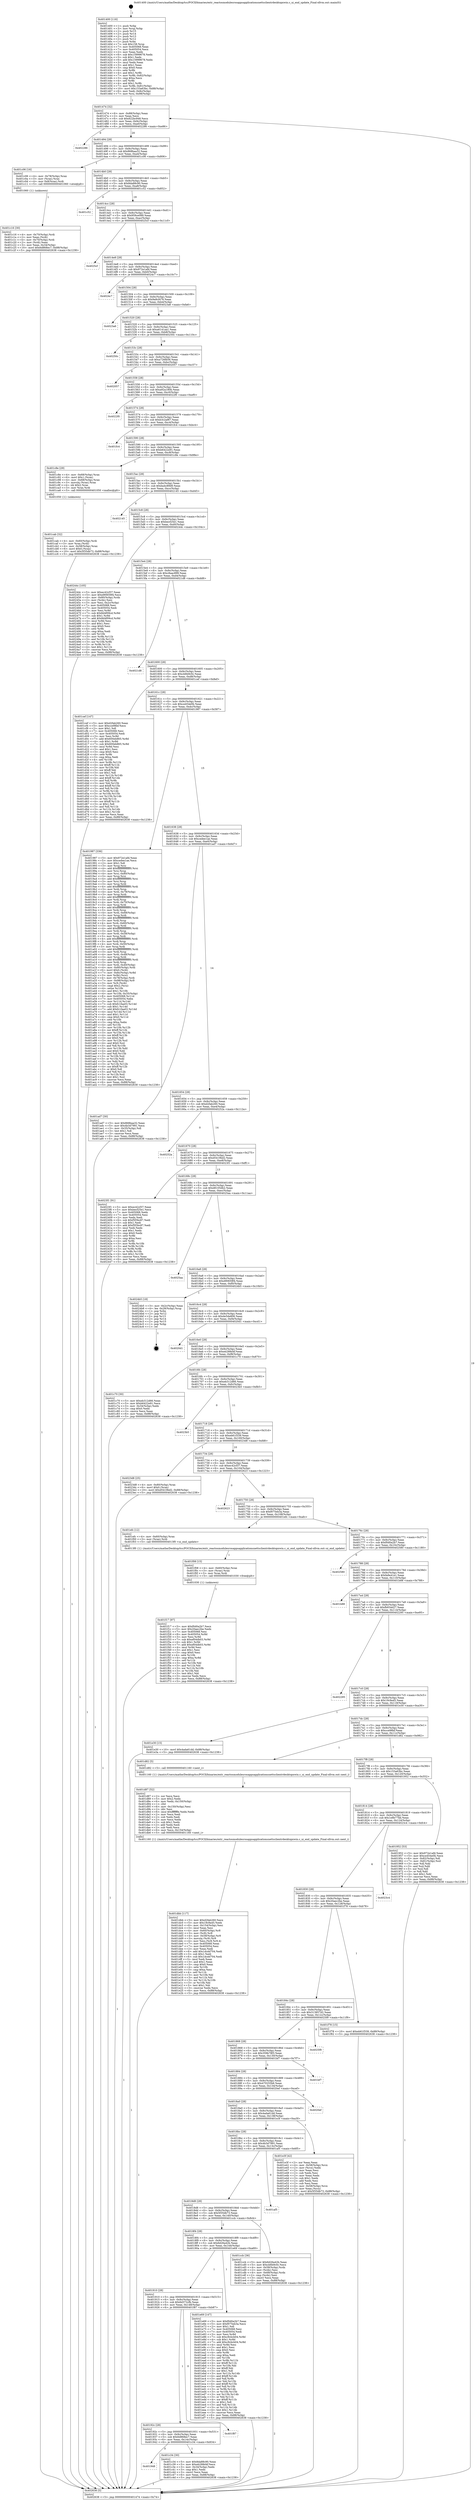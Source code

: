 digraph "0x401400" {
  label = "0x401400 (/mnt/c/Users/mathe/Desktop/tcc/POCII/binaries/extr_reactosmodulesrosappsapplicationsnettsclientrdesktopxwin.c_ui_end_update_Final-ollvm.out::main(0))"
  labelloc = "t"
  node[shape=record]

  Entry [label="",width=0.3,height=0.3,shape=circle,fillcolor=black,style=filled]
  "0x401474" [label="{
     0x401474 [32]\l
     | [instrs]\l
     &nbsp;&nbsp;0x401474 \<+6\>: mov -0x88(%rbp),%eax\l
     &nbsp;&nbsp;0x40147a \<+2\>: mov %eax,%ecx\l
     &nbsp;&nbsp;0x40147c \<+6\>: sub $0x822bc948,%ecx\l
     &nbsp;&nbsp;0x401482 \<+6\>: mov %eax,-0x9c(%rbp)\l
     &nbsp;&nbsp;0x401488 \<+6\>: mov %ecx,-0xa0(%rbp)\l
     &nbsp;&nbsp;0x40148e \<+6\>: je 0000000000402286 \<main+0xe86\>\l
  }"]
  "0x402286" [label="{
     0x402286\l
  }", style=dashed]
  "0x401494" [label="{
     0x401494 [28]\l
     | [instrs]\l
     &nbsp;&nbsp;0x401494 \<+5\>: jmp 0000000000401499 \<main+0x99\>\l
     &nbsp;&nbsp;0x401499 \<+6\>: mov -0x9c(%rbp),%eax\l
     &nbsp;&nbsp;0x40149f \<+5\>: sub $0x868baa32,%eax\l
     &nbsp;&nbsp;0x4014a4 \<+6\>: mov %eax,-0xa4(%rbp)\l
     &nbsp;&nbsp;0x4014aa \<+6\>: je 0000000000401c06 \<main+0x806\>\l
  }"]
  Exit [label="",width=0.3,height=0.3,shape=circle,fillcolor=black,style=filled,peripheries=2]
  "0x401c06" [label="{
     0x401c06 [16]\l
     | [instrs]\l
     &nbsp;&nbsp;0x401c06 \<+4\>: mov -0x78(%rbp),%rax\l
     &nbsp;&nbsp;0x401c0a \<+3\>: mov (%rax),%rax\l
     &nbsp;&nbsp;0x401c0d \<+4\>: mov 0x8(%rax),%rdi\l
     &nbsp;&nbsp;0x401c11 \<+5\>: call 0000000000401060 \<atoi@plt\>\l
     | [calls]\l
     &nbsp;&nbsp;0x401060 \{1\} (unknown)\l
  }"]
  "0x4014b0" [label="{
     0x4014b0 [28]\l
     | [instrs]\l
     &nbsp;&nbsp;0x4014b0 \<+5\>: jmp 00000000004014b5 \<main+0xb5\>\l
     &nbsp;&nbsp;0x4014b5 \<+6\>: mov -0x9c(%rbp),%eax\l
     &nbsp;&nbsp;0x4014bb \<+5\>: sub $0x8da88c90,%eax\l
     &nbsp;&nbsp;0x4014c0 \<+6\>: mov %eax,-0xa8(%rbp)\l
     &nbsp;&nbsp;0x4014c6 \<+6\>: je 0000000000401c52 \<main+0x852\>\l
  }"]
  "0x401f17" [label="{
     0x401f17 [97]\l
     | [instrs]\l
     &nbsp;&nbsp;0x401f17 \<+5\>: mov $0xf0d0a2b7,%ecx\l
     &nbsp;&nbsp;0x401f1c \<+5\>: mov $0x20aec2be,%edx\l
     &nbsp;&nbsp;0x401f21 \<+7\>: mov 0x405068,%esi\l
     &nbsp;&nbsp;0x401f28 \<+8\>: mov 0x405054,%r8d\l
     &nbsp;&nbsp;0x401f30 \<+3\>: mov %esi,%r9d\l
     &nbsp;&nbsp;0x401f33 \<+7\>: sub $0xef04db03,%r9d\l
     &nbsp;&nbsp;0x401f3a \<+4\>: sub $0x1,%r9d\l
     &nbsp;&nbsp;0x401f3e \<+7\>: add $0xef04db03,%r9d\l
     &nbsp;&nbsp;0x401f45 \<+4\>: imul %r9d,%esi\l
     &nbsp;&nbsp;0x401f49 \<+3\>: and $0x1,%esi\l
     &nbsp;&nbsp;0x401f4c \<+3\>: cmp $0x0,%esi\l
     &nbsp;&nbsp;0x401f4f \<+4\>: sete %r10b\l
     &nbsp;&nbsp;0x401f53 \<+4\>: cmp $0xa,%r8d\l
     &nbsp;&nbsp;0x401f57 \<+4\>: setl %r11b\l
     &nbsp;&nbsp;0x401f5b \<+3\>: mov %r10b,%bl\l
     &nbsp;&nbsp;0x401f5e \<+3\>: and %r11b,%bl\l
     &nbsp;&nbsp;0x401f61 \<+3\>: xor %r11b,%r10b\l
     &nbsp;&nbsp;0x401f64 \<+3\>: or %r10b,%bl\l
     &nbsp;&nbsp;0x401f67 \<+3\>: test $0x1,%bl\l
     &nbsp;&nbsp;0x401f6a \<+3\>: cmovne %edx,%ecx\l
     &nbsp;&nbsp;0x401f6d \<+6\>: mov %ecx,-0x88(%rbp)\l
     &nbsp;&nbsp;0x401f73 \<+5\>: jmp 0000000000402638 \<main+0x1238\>\l
  }"]
  "0x401c52" [label="{
     0x401c52\l
  }", style=dashed]
  "0x4014cc" [label="{
     0x4014cc [28]\l
     | [instrs]\l
     &nbsp;&nbsp;0x4014cc \<+5\>: jmp 00000000004014d1 \<main+0xd1\>\l
     &nbsp;&nbsp;0x4014d1 \<+6\>: mov -0x9c(%rbp),%eax\l
     &nbsp;&nbsp;0x4014d7 \<+5\>: sub $0x959ce089,%eax\l
     &nbsp;&nbsp;0x4014dc \<+6\>: mov %eax,-0xac(%rbp)\l
     &nbsp;&nbsp;0x4014e2 \<+6\>: je 00000000004025cf \<main+0x11cf\>\l
  }"]
  "0x401f08" [label="{
     0x401f08 [15]\l
     | [instrs]\l
     &nbsp;&nbsp;0x401f08 \<+4\>: mov -0x60(%rbp),%rax\l
     &nbsp;&nbsp;0x401f0c \<+3\>: mov (%rax),%rax\l
     &nbsp;&nbsp;0x401f0f \<+3\>: mov %rax,%rdi\l
     &nbsp;&nbsp;0x401f12 \<+5\>: call 0000000000401030 \<free@plt\>\l
     | [calls]\l
     &nbsp;&nbsp;0x401030 \{1\} (unknown)\l
  }"]
  "0x4025cf" [label="{
     0x4025cf\l
  }", style=dashed]
  "0x4014e8" [label="{
     0x4014e8 [28]\l
     | [instrs]\l
     &nbsp;&nbsp;0x4014e8 \<+5\>: jmp 00000000004014ed \<main+0xed\>\l
     &nbsp;&nbsp;0x4014ed \<+6\>: mov -0x9c(%rbp),%eax\l
     &nbsp;&nbsp;0x4014f3 \<+5\>: sub $0x972e1afd,%eax\l
     &nbsp;&nbsp;0x4014f8 \<+6\>: mov %eax,-0xb0(%rbp)\l
     &nbsp;&nbsp;0x4014fe \<+6\>: je 00000000004024c7 \<main+0x10c7\>\l
  }"]
  "0x401dbb" [label="{
     0x401dbb [117]\l
     | [instrs]\l
     &nbsp;&nbsp;0x401dbb \<+5\>: mov $0xd2fab260,%ecx\l
     &nbsp;&nbsp;0x401dc0 \<+5\>: mov $0x19c9a45,%edx\l
     &nbsp;&nbsp;0x401dc5 \<+6\>: mov -0x154(%rbp),%esi\l
     &nbsp;&nbsp;0x401dcb \<+3\>: imul %eax,%esi\l
     &nbsp;&nbsp;0x401dce \<+4\>: mov -0x60(%rbp),%r8\l
     &nbsp;&nbsp;0x401dd2 \<+3\>: mov (%r8),%r8\l
     &nbsp;&nbsp;0x401dd5 \<+4\>: mov -0x58(%rbp),%r9\l
     &nbsp;&nbsp;0x401dd9 \<+3\>: movslq (%r9),%r9\l
     &nbsp;&nbsp;0x401ddc \<+4\>: mov %esi,(%r8,%r9,4)\l
     &nbsp;&nbsp;0x401de0 \<+7\>: mov 0x405068,%eax\l
     &nbsp;&nbsp;0x401de7 \<+7\>: mov 0x405054,%esi\l
     &nbsp;&nbsp;0x401dee \<+2\>: mov %eax,%edi\l
     &nbsp;&nbsp;0x401df0 \<+6\>: add $0x1dcdd704,%edi\l
     &nbsp;&nbsp;0x401df6 \<+3\>: sub $0x1,%edi\l
     &nbsp;&nbsp;0x401df9 \<+6\>: sub $0x1dcdd704,%edi\l
     &nbsp;&nbsp;0x401dff \<+3\>: imul %edi,%eax\l
     &nbsp;&nbsp;0x401e02 \<+3\>: and $0x1,%eax\l
     &nbsp;&nbsp;0x401e05 \<+3\>: cmp $0x0,%eax\l
     &nbsp;&nbsp;0x401e08 \<+4\>: sete %r10b\l
     &nbsp;&nbsp;0x401e0c \<+3\>: cmp $0xa,%esi\l
     &nbsp;&nbsp;0x401e0f \<+4\>: setl %r11b\l
     &nbsp;&nbsp;0x401e13 \<+3\>: mov %r10b,%bl\l
     &nbsp;&nbsp;0x401e16 \<+3\>: and %r11b,%bl\l
     &nbsp;&nbsp;0x401e19 \<+3\>: xor %r11b,%r10b\l
     &nbsp;&nbsp;0x401e1c \<+3\>: or %r10b,%bl\l
     &nbsp;&nbsp;0x401e1f \<+3\>: test $0x1,%bl\l
     &nbsp;&nbsp;0x401e22 \<+3\>: cmovne %edx,%ecx\l
     &nbsp;&nbsp;0x401e25 \<+6\>: mov %ecx,-0x88(%rbp)\l
     &nbsp;&nbsp;0x401e2b \<+5\>: jmp 0000000000402638 \<main+0x1238\>\l
  }"]
  "0x4024c7" [label="{
     0x4024c7\l
  }", style=dashed]
  "0x401504" [label="{
     0x401504 [28]\l
     | [instrs]\l
     &nbsp;&nbsp;0x401504 \<+5\>: jmp 0000000000401509 \<main+0x109\>\l
     &nbsp;&nbsp;0x401509 \<+6\>: mov -0x9c(%rbp),%eax\l
     &nbsp;&nbsp;0x40150f \<+5\>: sub $0x9a9cf476,%eax\l
     &nbsp;&nbsp;0x401514 \<+6\>: mov %eax,-0xb4(%rbp)\l
     &nbsp;&nbsp;0x40151a \<+6\>: je 00000000004023a6 \<main+0xfa6\>\l
  }"]
  "0x401d87" [label="{
     0x401d87 [52]\l
     | [instrs]\l
     &nbsp;&nbsp;0x401d87 \<+2\>: xor %ecx,%ecx\l
     &nbsp;&nbsp;0x401d89 \<+5\>: mov $0x2,%edx\l
     &nbsp;&nbsp;0x401d8e \<+6\>: mov %edx,-0x150(%rbp)\l
     &nbsp;&nbsp;0x401d94 \<+1\>: cltd\l
     &nbsp;&nbsp;0x401d95 \<+6\>: mov -0x150(%rbp),%esi\l
     &nbsp;&nbsp;0x401d9b \<+2\>: idiv %esi\l
     &nbsp;&nbsp;0x401d9d \<+6\>: imul $0xfffffffe,%edx,%edx\l
     &nbsp;&nbsp;0x401da3 \<+2\>: mov %ecx,%edi\l
     &nbsp;&nbsp;0x401da5 \<+2\>: sub %edx,%edi\l
     &nbsp;&nbsp;0x401da7 \<+2\>: mov %ecx,%edx\l
     &nbsp;&nbsp;0x401da9 \<+3\>: sub $0x1,%edx\l
     &nbsp;&nbsp;0x401dac \<+2\>: add %edx,%edi\l
     &nbsp;&nbsp;0x401dae \<+2\>: sub %edi,%ecx\l
     &nbsp;&nbsp;0x401db0 \<+6\>: mov %ecx,-0x154(%rbp)\l
     &nbsp;&nbsp;0x401db6 \<+5\>: call 0000000000401160 \<next_i\>\l
     | [calls]\l
     &nbsp;&nbsp;0x401160 \{1\} (/mnt/c/Users/mathe/Desktop/tcc/POCII/binaries/extr_reactosmodulesrosappsapplicationsnettsclientrdesktopxwin.c_ui_end_update_Final-ollvm.out::next_i)\l
  }"]
  "0x4023a6" [label="{
     0x4023a6\l
  }", style=dashed]
  "0x401520" [label="{
     0x401520 [28]\l
     | [instrs]\l
     &nbsp;&nbsp;0x401520 \<+5\>: jmp 0000000000401525 \<main+0x125\>\l
     &nbsp;&nbsp;0x401525 \<+6\>: mov -0x9c(%rbp),%eax\l
     &nbsp;&nbsp;0x40152b \<+5\>: sub $0xa6141aa1,%eax\l
     &nbsp;&nbsp;0x401530 \<+6\>: mov %eax,-0xb8(%rbp)\l
     &nbsp;&nbsp;0x401536 \<+6\>: je 000000000040250c \<main+0x110c\>\l
  }"]
  "0x401cab" [label="{
     0x401cab [32]\l
     | [instrs]\l
     &nbsp;&nbsp;0x401cab \<+4\>: mov -0x60(%rbp),%rdi\l
     &nbsp;&nbsp;0x401caf \<+3\>: mov %rax,(%rdi)\l
     &nbsp;&nbsp;0x401cb2 \<+4\>: mov -0x58(%rbp),%rax\l
     &nbsp;&nbsp;0x401cb6 \<+6\>: movl $0x0,(%rax)\l
     &nbsp;&nbsp;0x401cbc \<+10\>: movl $0x5f35db73,-0x88(%rbp)\l
     &nbsp;&nbsp;0x401cc6 \<+5\>: jmp 0000000000402638 \<main+0x1238\>\l
  }"]
  "0x40250c" [label="{
     0x40250c\l
  }", style=dashed]
  "0x40153c" [label="{
     0x40153c [28]\l
     | [instrs]\l
     &nbsp;&nbsp;0x40153c \<+5\>: jmp 0000000000401541 \<main+0x141\>\l
     &nbsp;&nbsp;0x401541 \<+6\>: mov -0x9c(%rbp),%eax\l
     &nbsp;&nbsp;0x401547 \<+5\>: sub $0xa726fb56,%eax\l
     &nbsp;&nbsp;0x40154c \<+6\>: mov %eax,-0xbc(%rbp)\l
     &nbsp;&nbsp;0x401552 \<+6\>: je 0000000000402057 \<main+0xc57\>\l
  }"]
  "0x401948" [label="{
     0x401948\l
  }", style=dashed]
  "0x402057" [label="{
     0x402057\l
  }", style=dashed]
  "0x401558" [label="{
     0x401558 [28]\l
     | [instrs]\l
     &nbsp;&nbsp;0x401558 \<+5\>: jmp 000000000040155d \<main+0x15d\>\l
     &nbsp;&nbsp;0x40155d \<+6\>: mov -0x9c(%rbp),%eax\l
     &nbsp;&nbsp;0x401563 \<+5\>: sub $0xa92a180b,%eax\l
     &nbsp;&nbsp;0x401568 \<+6\>: mov %eax,-0xc0(%rbp)\l
     &nbsp;&nbsp;0x40156e \<+6\>: je 00000000004022f0 \<main+0xef0\>\l
  }"]
  "0x401c34" [label="{
     0x401c34 [30]\l
     | [instrs]\l
     &nbsp;&nbsp;0x401c34 \<+5\>: mov $0x8da88c90,%eax\l
     &nbsp;&nbsp;0x401c39 \<+5\>: mov $0xeb288d4f,%ecx\l
     &nbsp;&nbsp;0x401c3e \<+3\>: mov -0x34(%rbp),%edx\l
     &nbsp;&nbsp;0x401c41 \<+3\>: cmp $0x1,%edx\l
     &nbsp;&nbsp;0x401c44 \<+3\>: cmovl %ecx,%eax\l
     &nbsp;&nbsp;0x401c47 \<+6\>: mov %eax,-0x88(%rbp)\l
     &nbsp;&nbsp;0x401c4d \<+5\>: jmp 0000000000402638 \<main+0x1238\>\l
  }"]
  "0x4022f0" [label="{
     0x4022f0\l
  }", style=dashed]
  "0x401574" [label="{
     0x401574 [28]\l
     | [instrs]\l
     &nbsp;&nbsp;0x401574 \<+5\>: jmp 0000000000401579 \<main+0x179\>\l
     &nbsp;&nbsp;0x401579 \<+6\>: mov -0x9c(%rbp),%eax\l
     &nbsp;&nbsp;0x40157f \<+5\>: sub $0xb3c2af67,%eax\l
     &nbsp;&nbsp;0x401584 \<+6\>: mov %eax,-0xc4(%rbp)\l
     &nbsp;&nbsp;0x40158a \<+6\>: je 0000000000401fc4 \<main+0xbc4\>\l
  }"]
  "0x40192c" [label="{
     0x40192c [28]\l
     | [instrs]\l
     &nbsp;&nbsp;0x40192c \<+5\>: jmp 0000000000401931 \<main+0x531\>\l
     &nbsp;&nbsp;0x401931 \<+6\>: mov -0x9c(%rbp),%eax\l
     &nbsp;&nbsp;0x401937 \<+5\>: sub $0x6d868ec7,%eax\l
     &nbsp;&nbsp;0x40193c \<+6\>: mov %eax,-0x14c(%rbp)\l
     &nbsp;&nbsp;0x401942 \<+6\>: je 0000000000401c34 \<main+0x834\>\l
  }"]
  "0x401fc4" [label="{
     0x401fc4\l
  }", style=dashed]
  "0x401590" [label="{
     0x401590 [28]\l
     | [instrs]\l
     &nbsp;&nbsp;0x401590 \<+5\>: jmp 0000000000401595 \<main+0x195\>\l
     &nbsp;&nbsp;0x401595 \<+6\>: mov -0x9c(%rbp),%eax\l
     &nbsp;&nbsp;0x40159b \<+5\>: sub $0xb6422e91,%eax\l
     &nbsp;&nbsp;0x4015a0 \<+6\>: mov %eax,-0xc8(%rbp)\l
     &nbsp;&nbsp;0x4015a6 \<+6\>: je 0000000000401c8e \<main+0x88e\>\l
  }"]
  "0x401f87" [label="{
     0x401f87\l
  }", style=dashed]
  "0x401c8e" [label="{
     0x401c8e [29]\l
     | [instrs]\l
     &nbsp;&nbsp;0x401c8e \<+4\>: mov -0x68(%rbp),%rax\l
     &nbsp;&nbsp;0x401c92 \<+6\>: movl $0x1,(%rax)\l
     &nbsp;&nbsp;0x401c98 \<+4\>: mov -0x68(%rbp),%rax\l
     &nbsp;&nbsp;0x401c9c \<+3\>: movslq (%rax),%rax\l
     &nbsp;&nbsp;0x401c9f \<+4\>: shl $0x2,%rax\l
     &nbsp;&nbsp;0x401ca3 \<+3\>: mov %rax,%rdi\l
     &nbsp;&nbsp;0x401ca6 \<+5\>: call 0000000000401050 \<malloc@plt\>\l
     | [calls]\l
     &nbsp;&nbsp;0x401050 \{1\} (unknown)\l
  }"]
  "0x4015ac" [label="{
     0x4015ac [28]\l
     | [instrs]\l
     &nbsp;&nbsp;0x4015ac \<+5\>: jmp 00000000004015b1 \<main+0x1b1\>\l
     &nbsp;&nbsp;0x4015b1 \<+6\>: mov -0x9c(%rbp),%eax\l
     &nbsp;&nbsp;0x4015b7 \<+5\>: sub $0xba4c89d9,%eax\l
     &nbsp;&nbsp;0x4015bc \<+6\>: mov %eax,-0xcc(%rbp)\l
     &nbsp;&nbsp;0x4015c2 \<+6\>: je 0000000000402145 \<main+0xd45\>\l
  }"]
  "0x401910" [label="{
     0x401910 [28]\l
     | [instrs]\l
     &nbsp;&nbsp;0x401910 \<+5\>: jmp 0000000000401915 \<main+0x515\>\l
     &nbsp;&nbsp;0x401915 \<+6\>: mov -0x9c(%rbp),%eax\l
     &nbsp;&nbsp;0x40191b \<+5\>: sub $0x6d372cfb,%eax\l
     &nbsp;&nbsp;0x401920 \<+6\>: mov %eax,-0x148(%rbp)\l
     &nbsp;&nbsp;0x401926 \<+6\>: je 0000000000401f87 \<main+0xb87\>\l
  }"]
  "0x402145" [label="{
     0x402145\l
  }", style=dashed]
  "0x4015c8" [label="{
     0x4015c8 [28]\l
     | [instrs]\l
     &nbsp;&nbsp;0x4015c8 \<+5\>: jmp 00000000004015cd \<main+0x1cd\>\l
     &nbsp;&nbsp;0x4015cd \<+6\>: mov -0x9c(%rbp),%eax\l
     &nbsp;&nbsp;0x4015d3 \<+5\>: sub $0xbecf25e1,%eax\l
     &nbsp;&nbsp;0x4015d8 \<+6\>: mov %eax,-0xd0(%rbp)\l
     &nbsp;&nbsp;0x4015de \<+6\>: je 000000000040244c \<main+0x104c\>\l
  }"]
  "0x401e69" [label="{
     0x401e69 [147]\l
     | [instrs]\l
     &nbsp;&nbsp;0x401e69 \<+5\>: mov $0xf0d0a2b7,%eax\l
     &nbsp;&nbsp;0x401e6e \<+5\>: mov $0xf075eb3a,%ecx\l
     &nbsp;&nbsp;0x401e73 \<+2\>: mov $0x1,%dl\l
     &nbsp;&nbsp;0x401e75 \<+7\>: mov 0x405068,%esi\l
     &nbsp;&nbsp;0x401e7c \<+7\>: mov 0x405054,%edi\l
     &nbsp;&nbsp;0x401e83 \<+3\>: mov %esi,%r8d\l
     &nbsp;&nbsp;0x401e86 \<+7\>: sub $0xc9cbcb04,%r8d\l
     &nbsp;&nbsp;0x401e8d \<+4\>: sub $0x1,%r8d\l
     &nbsp;&nbsp;0x401e91 \<+7\>: add $0xc9cbcb04,%r8d\l
     &nbsp;&nbsp;0x401e98 \<+4\>: imul %r8d,%esi\l
     &nbsp;&nbsp;0x401e9c \<+3\>: and $0x1,%esi\l
     &nbsp;&nbsp;0x401e9f \<+3\>: cmp $0x0,%esi\l
     &nbsp;&nbsp;0x401ea2 \<+4\>: sete %r9b\l
     &nbsp;&nbsp;0x401ea6 \<+3\>: cmp $0xa,%edi\l
     &nbsp;&nbsp;0x401ea9 \<+4\>: setl %r10b\l
     &nbsp;&nbsp;0x401ead \<+3\>: mov %r9b,%r11b\l
     &nbsp;&nbsp;0x401eb0 \<+4\>: xor $0xff,%r11b\l
     &nbsp;&nbsp;0x401eb4 \<+3\>: mov %r10b,%bl\l
     &nbsp;&nbsp;0x401eb7 \<+3\>: xor $0xff,%bl\l
     &nbsp;&nbsp;0x401eba \<+3\>: xor $0x1,%dl\l
     &nbsp;&nbsp;0x401ebd \<+3\>: mov %r11b,%r14b\l
     &nbsp;&nbsp;0x401ec0 \<+4\>: and $0xff,%r14b\l
     &nbsp;&nbsp;0x401ec4 \<+3\>: and %dl,%r9b\l
     &nbsp;&nbsp;0x401ec7 \<+3\>: mov %bl,%r15b\l
     &nbsp;&nbsp;0x401eca \<+4\>: and $0xff,%r15b\l
     &nbsp;&nbsp;0x401ece \<+3\>: and %dl,%r10b\l
     &nbsp;&nbsp;0x401ed1 \<+3\>: or %r9b,%r14b\l
     &nbsp;&nbsp;0x401ed4 \<+3\>: or %r10b,%r15b\l
     &nbsp;&nbsp;0x401ed7 \<+3\>: xor %r15b,%r14b\l
     &nbsp;&nbsp;0x401eda \<+3\>: or %bl,%r11b\l
     &nbsp;&nbsp;0x401edd \<+4\>: xor $0xff,%r11b\l
     &nbsp;&nbsp;0x401ee1 \<+3\>: or $0x1,%dl\l
     &nbsp;&nbsp;0x401ee4 \<+3\>: and %dl,%r11b\l
     &nbsp;&nbsp;0x401ee7 \<+3\>: or %r11b,%r14b\l
     &nbsp;&nbsp;0x401eea \<+4\>: test $0x1,%r14b\l
     &nbsp;&nbsp;0x401eee \<+3\>: cmovne %ecx,%eax\l
     &nbsp;&nbsp;0x401ef1 \<+6\>: mov %eax,-0x88(%rbp)\l
     &nbsp;&nbsp;0x401ef7 \<+5\>: jmp 0000000000402638 \<main+0x1238\>\l
  }"]
  "0x40244c" [label="{
     0x40244c [105]\l
     | [instrs]\l
     &nbsp;&nbsp;0x40244c \<+5\>: mov $0xec42cf37,%eax\l
     &nbsp;&nbsp;0x402451 \<+5\>: mov $0xd90659f4,%ecx\l
     &nbsp;&nbsp;0x402456 \<+4\>: mov -0x80(%rbp),%rdx\l
     &nbsp;&nbsp;0x40245a \<+2\>: mov (%rdx),%esi\l
     &nbsp;&nbsp;0x40245c \<+3\>: mov %esi,-0x2c(%rbp)\l
     &nbsp;&nbsp;0x40245f \<+7\>: mov 0x405068,%esi\l
     &nbsp;&nbsp;0x402466 \<+7\>: mov 0x405054,%edi\l
     &nbsp;&nbsp;0x40246d \<+3\>: mov %esi,%r8d\l
     &nbsp;&nbsp;0x402470 \<+7\>: sub $0x8d4f09cd,%r8d\l
     &nbsp;&nbsp;0x402477 \<+4\>: sub $0x1,%r8d\l
     &nbsp;&nbsp;0x40247b \<+7\>: add $0x8d4f09cd,%r8d\l
     &nbsp;&nbsp;0x402482 \<+4\>: imul %r8d,%esi\l
     &nbsp;&nbsp;0x402486 \<+3\>: and $0x1,%esi\l
     &nbsp;&nbsp;0x402489 \<+3\>: cmp $0x0,%esi\l
     &nbsp;&nbsp;0x40248c \<+4\>: sete %r9b\l
     &nbsp;&nbsp;0x402490 \<+3\>: cmp $0xa,%edi\l
     &nbsp;&nbsp;0x402493 \<+4\>: setl %r10b\l
     &nbsp;&nbsp;0x402497 \<+3\>: mov %r9b,%r11b\l
     &nbsp;&nbsp;0x40249a \<+3\>: and %r10b,%r11b\l
     &nbsp;&nbsp;0x40249d \<+3\>: xor %r10b,%r9b\l
     &nbsp;&nbsp;0x4024a0 \<+3\>: or %r9b,%r11b\l
     &nbsp;&nbsp;0x4024a3 \<+4\>: test $0x1,%r11b\l
     &nbsp;&nbsp;0x4024a7 \<+3\>: cmovne %ecx,%eax\l
     &nbsp;&nbsp;0x4024aa \<+6\>: mov %eax,-0x88(%rbp)\l
     &nbsp;&nbsp;0x4024b0 \<+5\>: jmp 0000000000402638 \<main+0x1238\>\l
  }"]
  "0x4015e4" [label="{
     0x4015e4 [28]\l
     | [instrs]\l
     &nbsp;&nbsp;0x4015e4 \<+5\>: jmp 00000000004015e9 \<main+0x1e9\>\l
     &nbsp;&nbsp;0x4015e9 \<+6\>: mov -0x9c(%rbp),%eax\l
     &nbsp;&nbsp;0x4015ef \<+5\>: sub $0xc8aac899,%eax\l
     &nbsp;&nbsp;0x4015f4 \<+6\>: mov %eax,-0xd4(%rbp)\l
     &nbsp;&nbsp;0x4015fa \<+6\>: je 00000000004021d8 \<main+0xdd8\>\l
  }"]
  "0x4018f4" [label="{
     0x4018f4 [28]\l
     | [instrs]\l
     &nbsp;&nbsp;0x4018f4 \<+5\>: jmp 00000000004018f9 \<main+0x4f9\>\l
     &nbsp;&nbsp;0x4018f9 \<+6\>: mov -0x9c(%rbp),%eax\l
     &nbsp;&nbsp;0x4018ff \<+5\>: sub $0x6d26a42b,%eax\l
     &nbsp;&nbsp;0x401904 \<+6\>: mov %eax,-0x144(%rbp)\l
     &nbsp;&nbsp;0x40190a \<+6\>: je 0000000000401e69 \<main+0xa69\>\l
  }"]
  "0x4021d8" [label="{
     0x4021d8\l
  }", style=dashed]
  "0x401600" [label="{
     0x401600 [28]\l
     | [instrs]\l
     &nbsp;&nbsp;0x401600 \<+5\>: jmp 0000000000401605 \<main+0x205\>\l
     &nbsp;&nbsp;0x401605 \<+6\>: mov -0x9c(%rbp),%eax\l
     &nbsp;&nbsp;0x40160b \<+5\>: sub $0xcb6b9c0c,%eax\l
     &nbsp;&nbsp;0x401610 \<+6\>: mov %eax,-0xd8(%rbp)\l
     &nbsp;&nbsp;0x401616 \<+6\>: je 0000000000401cef \<main+0x8ef\>\l
  }"]
  "0x401ccb" [label="{
     0x401ccb [36]\l
     | [instrs]\l
     &nbsp;&nbsp;0x401ccb \<+5\>: mov $0x6d26a42b,%eax\l
     &nbsp;&nbsp;0x401cd0 \<+5\>: mov $0xcb6b9c0c,%ecx\l
     &nbsp;&nbsp;0x401cd5 \<+4\>: mov -0x58(%rbp),%rdx\l
     &nbsp;&nbsp;0x401cd9 \<+2\>: mov (%rdx),%esi\l
     &nbsp;&nbsp;0x401cdb \<+4\>: mov -0x68(%rbp),%rdx\l
     &nbsp;&nbsp;0x401cdf \<+2\>: cmp (%rdx),%esi\l
     &nbsp;&nbsp;0x401ce1 \<+3\>: cmovl %ecx,%eax\l
     &nbsp;&nbsp;0x401ce4 \<+6\>: mov %eax,-0x88(%rbp)\l
     &nbsp;&nbsp;0x401cea \<+5\>: jmp 0000000000402638 \<main+0x1238\>\l
  }"]
  "0x401cef" [label="{
     0x401cef [147]\l
     | [instrs]\l
     &nbsp;&nbsp;0x401cef \<+5\>: mov $0xd2fab260,%eax\l
     &nbsp;&nbsp;0x401cf4 \<+5\>: mov $0xcce98bf,%ecx\l
     &nbsp;&nbsp;0x401cf9 \<+2\>: mov $0x1,%dl\l
     &nbsp;&nbsp;0x401cfb \<+7\>: mov 0x405068,%esi\l
     &nbsp;&nbsp;0x401d02 \<+7\>: mov 0x405054,%edi\l
     &nbsp;&nbsp;0x401d09 \<+3\>: mov %esi,%r8d\l
     &nbsp;&nbsp;0x401d0c \<+7\>: add $0x600eb865,%r8d\l
     &nbsp;&nbsp;0x401d13 \<+4\>: sub $0x1,%r8d\l
     &nbsp;&nbsp;0x401d17 \<+7\>: sub $0x600eb865,%r8d\l
     &nbsp;&nbsp;0x401d1e \<+4\>: imul %r8d,%esi\l
     &nbsp;&nbsp;0x401d22 \<+3\>: and $0x1,%esi\l
     &nbsp;&nbsp;0x401d25 \<+3\>: cmp $0x0,%esi\l
     &nbsp;&nbsp;0x401d28 \<+4\>: sete %r9b\l
     &nbsp;&nbsp;0x401d2c \<+3\>: cmp $0xa,%edi\l
     &nbsp;&nbsp;0x401d2f \<+4\>: setl %r10b\l
     &nbsp;&nbsp;0x401d33 \<+3\>: mov %r9b,%r11b\l
     &nbsp;&nbsp;0x401d36 \<+4\>: xor $0xff,%r11b\l
     &nbsp;&nbsp;0x401d3a \<+3\>: mov %r10b,%bl\l
     &nbsp;&nbsp;0x401d3d \<+3\>: xor $0xff,%bl\l
     &nbsp;&nbsp;0x401d40 \<+3\>: xor $0x1,%dl\l
     &nbsp;&nbsp;0x401d43 \<+3\>: mov %r11b,%r14b\l
     &nbsp;&nbsp;0x401d46 \<+4\>: and $0xff,%r14b\l
     &nbsp;&nbsp;0x401d4a \<+3\>: and %dl,%r9b\l
     &nbsp;&nbsp;0x401d4d \<+3\>: mov %bl,%r15b\l
     &nbsp;&nbsp;0x401d50 \<+4\>: and $0xff,%r15b\l
     &nbsp;&nbsp;0x401d54 \<+3\>: and %dl,%r10b\l
     &nbsp;&nbsp;0x401d57 \<+3\>: or %r9b,%r14b\l
     &nbsp;&nbsp;0x401d5a \<+3\>: or %r10b,%r15b\l
     &nbsp;&nbsp;0x401d5d \<+3\>: xor %r15b,%r14b\l
     &nbsp;&nbsp;0x401d60 \<+3\>: or %bl,%r11b\l
     &nbsp;&nbsp;0x401d63 \<+4\>: xor $0xff,%r11b\l
     &nbsp;&nbsp;0x401d67 \<+3\>: or $0x1,%dl\l
     &nbsp;&nbsp;0x401d6a \<+3\>: and %dl,%r11b\l
     &nbsp;&nbsp;0x401d6d \<+3\>: or %r11b,%r14b\l
     &nbsp;&nbsp;0x401d70 \<+4\>: test $0x1,%r14b\l
     &nbsp;&nbsp;0x401d74 \<+3\>: cmovne %ecx,%eax\l
     &nbsp;&nbsp;0x401d77 \<+6\>: mov %eax,-0x88(%rbp)\l
     &nbsp;&nbsp;0x401d7d \<+5\>: jmp 0000000000402638 \<main+0x1238\>\l
  }"]
  "0x40161c" [label="{
     0x40161c [28]\l
     | [instrs]\l
     &nbsp;&nbsp;0x40161c \<+5\>: jmp 0000000000401621 \<main+0x221\>\l
     &nbsp;&nbsp;0x401621 \<+6\>: mov -0x9c(%rbp),%eax\l
     &nbsp;&nbsp;0x401627 \<+5\>: sub $0xce454e0b,%eax\l
     &nbsp;&nbsp;0x40162c \<+6\>: mov %eax,-0xdc(%rbp)\l
     &nbsp;&nbsp;0x401632 \<+6\>: je 0000000000401987 \<main+0x587\>\l
  }"]
  "0x4018d8" [label="{
     0x4018d8 [28]\l
     | [instrs]\l
     &nbsp;&nbsp;0x4018d8 \<+5\>: jmp 00000000004018dd \<main+0x4dd\>\l
     &nbsp;&nbsp;0x4018dd \<+6\>: mov -0x9c(%rbp),%eax\l
     &nbsp;&nbsp;0x4018e3 \<+5\>: sub $0x5f35db73,%eax\l
     &nbsp;&nbsp;0x4018e8 \<+6\>: mov %eax,-0x140(%rbp)\l
     &nbsp;&nbsp;0x4018ee \<+6\>: je 0000000000401ccb \<main+0x8cb\>\l
  }"]
  "0x401987" [label="{
     0x401987 [336]\l
     | [instrs]\l
     &nbsp;&nbsp;0x401987 \<+5\>: mov $0x972e1afd,%eax\l
     &nbsp;&nbsp;0x40198c \<+5\>: mov $0xcedee1ae,%ecx\l
     &nbsp;&nbsp;0x401991 \<+2\>: mov $0x1,%dl\l
     &nbsp;&nbsp;0x401993 \<+3\>: mov %rsp,%rsi\l
     &nbsp;&nbsp;0x401996 \<+4\>: add $0xfffffffffffffff0,%rsi\l
     &nbsp;&nbsp;0x40199a \<+3\>: mov %rsi,%rsp\l
     &nbsp;&nbsp;0x40199d \<+4\>: mov %rsi,-0x80(%rbp)\l
     &nbsp;&nbsp;0x4019a1 \<+3\>: mov %rsp,%rsi\l
     &nbsp;&nbsp;0x4019a4 \<+4\>: add $0xfffffffffffffff0,%rsi\l
     &nbsp;&nbsp;0x4019a8 \<+3\>: mov %rsi,%rsp\l
     &nbsp;&nbsp;0x4019ab \<+3\>: mov %rsp,%rdi\l
     &nbsp;&nbsp;0x4019ae \<+4\>: add $0xfffffffffffffff0,%rdi\l
     &nbsp;&nbsp;0x4019b2 \<+3\>: mov %rdi,%rsp\l
     &nbsp;&nbsp;0x4019b5 \<+4\>: mov %rdi,-0x78(%rbp)\l
     &nbsp;&nbsp;0x4019b9 \<+3\>: mov %rsp,%rdi\l
     &nbsp;&nbsp;0x4019bc \<+4\>: add $0xfffffffffffffff0,%rdi\l
     &nbsp;&nbsp;0x4019c0 \<+3\>: mov %rdi,%rsp\l
     &nbsp;&nbsp;0x4019c3 \<+4\>: mov %rdi,-0x70(%rbp)\l
     &nbsp;&nbsp;0x4019c7 \<+3\>: mov %rsp,%rdi\l
     &nbsp;&nbsp;0x4019ca \<+4\>: add $0xfffffffffffffff0,%rdi\l
     &nbsp;&nbsp;0x4019ce \<+3\>: mov %rdi,%rsp\l
     &nbsp;&nbsp;0x4019d1 \<+4\>: mov %rdi,-0x68(%rbp)\l
     &nbsp;&nbsp;0x4019d5 \<+3\>: mov %rsp,%rdi\l
     &nbsp;&nbsp;0x4019d8 \<+4\>: add $0xfffffffffffffff0,%rdi\l
     &nbsp;&nbsp;0x4019dc \<+3\>: mov %rdi,%rsp\l
     &nbsp;&nbsp;0x4019df \<+4\>: mov %rdi,-0x60(%rbp)\l
     &nbsp;&nbsp;0x4019e3 \<+3\>: mov %rsp,%rdi\l
     &nbsp;&nbsp;0x4019e6 \<+4\>: add $0xfffffffffffffff0,%rdi\l
     &nbsp;&nbsp;0x4019ea \<+3\>: mov %rdi,%rsp\l
     &nbsp;&nbsp;0x4019ed \<+4\>: mov %rdi,-0x58(%rbp)\l
     &nbsp;&nbsp;0x4019f1 \<+3\>: mov %rsp,%rdi\l
     &nbsp;&nbsp;0x4019f4 \<+4\>: add $0xfffffffffffffff0,%rdi\l
     &nbsp;&nbsp;0x4019f8 \<+3\>: mov %rdi,%rsp\l
     &nbsp;&nbsp;0x4019fb \<+4\>: mov %rdi,-0x50(%rbp)\l
     &nbsp;&nbsp;0x4019ff \<+3\>: mov %rsp,%rdi\l
     &nbsp;&nbsp;0x401a02 \<+4\>: add $0xfffffffffffffff0,%rdi\l
     &nbsp;&nbsp;0x401a06 \<+3\>: mov %rdi,%rsp\l
     &nbsp;&nbsp;0x401a09 \<+4\>: mov %rdi,-0x48(%rbp)\l
     &nbsp;&nbsp;0x401a0d \<+3\>: mov %rsp,%rdi\l
     &nbsp;&nbsp;0x401a10 \<+4\>: add $0xfffffffffffffff0,%rdi\l
     &nbsp;&nbsp;0x401a14 \<+3\>: mov %rdi,%rsp\l
     &nbsp;&nbsp;0x401a17 \<+4\>: mov %rdi,-0x40(%rbp)\l
     &nbsp;&nbsp;0x401a1b \<+4\>: mov -0x80(%rbp),%rdi\l
     &nbsp;&nbsp;0x401a1f \<+6\>: movl $0x0,(%rdi)\l
     &nbsp;&nbsp;0x401a25 \<+7\>: mov -0x8c(%rbp),%r8d\l
     &nbsp;&nbsp;0x401a2c \<+3\>: mov %r8d,(%rsi)\l
     &nbsp;&nbsp;0x401a2f \<+4\>: mov -0x78(%rbp),%rdi\l
     &nbsp;&nbsp;0x401a33 \<+7\>: mov -0x98(%rbp),%r9\l
     &nbsp;&nbsp;0x401a3a \<+3\>: mov %r9,(%rdi)\l
     &nbsp;&nbsp;0x401a3d \<+3\>: cmpl $0x2,(%rsi)\l
     &nbsp;&nbsp;0x401a40 \<+4\>: setne %r10b\l
     &nbsp;&nbsp;0x401a44 \<+4\>: and $0x1,%r10b\l
     &nbsp;&nbsp;0x401a48 \<+4\>: mov %r10b,-0x35(%rbp)\l
     &nbsp;&nbsp;0x401a4c \<+8\>: mov 0x405068,%r11d\l
     &nbsp;&nbsp;0x401a54 \<+7\>: mov 0x405054,%ebx\l
     &nbsp;&nbsp;0x401a5b \<+3\>: mov %r11d,%r14d\l
     &nbsp;&nbsp;0x401a5e \<+7\>: sub $0xfc1faa03,%r14d\l
     &nbsp;&nbsp;0x401a65 \<+4\>: sub $0x1,%r14d\l
     &nbsp;&nbsp;0x401a69 \<+7\>: add $0xfc1faa03,%r14d\l
     &nbsp;&nbsp;0x401a70 \<+4\>: imul %r14d,%r11d\l
     &nbsp;&nbsp;0x401a74 \<+4\>: and $0x1,%r11d\l
     &nbsp;&nbsp;0x401a78 \<+4\>: cmp $0x0,%r11d\l
     &nbsp;&nbsp;0x401a7c \<+4\>: sete %r10b\l
     &nbsp;&nbsp;0x401a80 \<+3\>: cmp $0xa,%ebx\l
     &nbsp;&nbsp;0x401a83 \<+4\>: setl %r15b\l
     &nbsp;&nbsp;0x401a87 \<+3\>: mov %r10b,%r12b\l
     &nbsp;&nbsp;0x401a8a \<+4\>: xor $0xff,%r12b\l
     &nbsp;&nbsp;0x401a8e \<+3\>: mov %r15b,%r13b\l
     &nbsp;&nbsp;0x401a91 \<+4\>: xor $0xff,%r13b\l
     &nbsp;&nbsp;0x401a95 \<+3\>: xor $0x0,%dl\l
     &nbsp;&nbsp;0x401a98 \<+3\>: mov %r12b,%sil\l
     &nbsp;&nbsp;0x401a9b \<+4\>: and $0x0,%sil\l
     &nbsp;&nbsp;0x401a9f \<+3\>: and %dl,%r10b\l
     &nbsp;&nbsp;0x401aa2 \<+3\>: mov %r13b,%dil\l
     &nbsp;&nbsp;0x401aa5 \<+4\>: and $0x0,%dil\l
     &nbsp;&nbsp;0x401aa9 \<+3\>: and %dl,%r15b\l
     &nbsp;&nbsp;0x401aac \<+3\>: or %r10b,%sil\l
     &nbsp;&nbsp;0x401aaf \<+3\>: or %r15b,%dil\l
     &nbsp;&nbsp;0x401ab2 \<+3\>: xor %dil,%sil\l
     &nbsp;&nbsp;0x401ab5 \<+3\>: or %r13b,%r12b\l
     &nbsp;&nbsp;0x401ab8 \<+4\>: xor $0xff,%r12b\l
     &nbsp;&nbsp;0x401abc \<+3\>: or $0x0,%dl\l
     &nbsp;&nbsp;0x401abf \<+3\>: and %dl,%r12b\l
     &nbsp;&nbsp;0x401ac2 \<+3\>: or %r12b,%sil\l
     &nbsp;&nbsp;0x401ac5 \<+4\>: test $0x1,%sil\l
     &nbsp;&nbsp;0x401ac9 \<+3\>: cmovne %ecx,%eax\l
     &nbsp;&nbsp;0x401acc \<+6\>: mov %eax,-0x88(%rbp)\l
     &nbsp;&nbsp;0x401ad2 \<+5\>: jmp 0000000000402638 \<main+0x1238\>\l
  }"]
  "0x401638" [label="{
     0x401638 [28]\l
     | [instrs]\l
     &nbsp;&nbsp;0x401638 \<+5\>: jmp 000000000040163d \<main+0x23d\>\l
     &nbsp;&nbsp;0x40163d \<+6\>: mov -0x9c(%rbp),%eax\l
     &nbsp;&nbsp;0x401643 \<+5\>: sub $0xcedee1ae,%eax\l
     &nbsp;&nbsp;0x401648 \<+6\>: mov %eax,-0xe0(%rbp)\l
     &nbsp;&nbsp;0x40164e \<+6\>: je 0000000000401ad7 \<main+0x6d7\>\l
  }"]
  "0x401af5" [label="{
     0x401af5\l
  }", style=dashed]
  "0x401ad7" [label="{
     0x401ad7 [30]\l
     | [instrs]\l
     &nbsp;&nbsp;0x401ad7 \<+5\>: mov $0x868baa32,%eax\l
     &nbsp;&nbsp;0x401adc \<+5\>: mov $0x4b3d7991,%ecx\l
     &nbsp;&nbsp;0x401ae1 \<+3\>: mov -0x35(%rbp),%dl\l
     &nbsp;&nbsp;0x401ae4 \<+3\>: test $0x1,%dl\l
     &nbsp;&nbsp;0x401ae7 \<+3\>: cmovne %ecx,%eax\l
     &nbsp;&nbsp;0x401aea \<+6\>: mov %eax,-0x88(%rbp)\l
     &nbsp;&nbsp;0x401af0 \<+5\>: jmp 0000000000402638 \<main+0x1238\>\l
  }"]
  "0x401654" [label="{
     0x401654 [28]\l
     | [instrs]\l
     &nbsp;&nbsp;0x401654 \<+5\>: jmp 0000000000401659 \<main+0x259\>\l
     &nbsp;&nbsp;0x401659 \<+6\>: mov -0x9c(%rbp),%eax\l
     &nbsp;&nbsp;0x40165f \<+5\>: sub $0xd2fab260,%eax\l
     &nbsp;&nbsp;0x401664 \<+6\>: mov %eax,-0xe4(%rbp)\l
     &nbsp;&nbsp;0x40166a \<+6\>: je 000000000040252a \<main+0x112a\>\l
  }"]
  "0x4018bc" [label="{
     0x4018bc [28]\l
     | [instrs]\l
     &nbsp;&nbsp;0x4018bc \<+5\>: jmp 00000000004018c1 \<main+0x4c1\>\l
     &nbsp;&nbsp;0x4018c1 \<+6\>: mov -0x9c(%rbp),%eax\l
     &nbsp;&nbsp;0x4018c7 \<+5\>: sub $0x4b3d7991,%eax\l
     &nbsp;&nbsp;0x4018cc \<+6\>: mov %eax,-0x13c(%rbp)\l
     &nbsp;&nbsp;0x4018d2 \<+6\>: je 0000000000401af5 \<main+0x6f5\>\l
  }"]
  "0x40252a" [label="{
     0x40252a\l
  }", style=dashed]
  "0x401670" [label="{
     0x401670 [28]\l
     | [instrs]\l
     &nbsp;&nbsp;0x401670 \<+5\>: jmp 0000000000401675 \<main+0x275\>\l
     &nbsp;&nbsp;0x401675 \<+6\>: mov -0x9c(%rbp),%eax\l
     &nbsp;&nbsp;0x40167b \<+5\>: sub $0xd5419bd2,%eax\l
     &nbsp;&nbsp;0x401680 \<+6\>: mov %eax,-0xe8(%rbp)\l
     &nbsp;&nbsp;0x401686 \<+6\>: je 00000000004023f1 \<main+0xff1\>\l
  }"]
  "0x401e3f" [label="{
     0x401e3f [42]\l
     | [instrs]\l
     &nbsp;&nbsp;0x401e3f \<+2\>: xor %eax,%eax\l
     &nbsp;&nbsp;0x401e41 \<+4\>: mov -0x58(%rbp),%rcx\l
     &nbsp;&nbsp;0x401e45 \<+2\>: mov (%rcx),%edx\l
     &nbsp;&nbsp;0x401e47 \<+2\>: mov %eax,%esi\l
     &nbsp;&nbsp;0x401e49 \<+2\>: sub %edx,%esi\l
     &nbsp;&nbsp;0x401e4b \<+2\>: mov %eax,%edx\l
     &nbsp;&nbsp;0x401e4d \<+3\>: sub $0x1,%edx\l
     &nbsp;&nbsp;0x401e50 \<+2\>: add %edx,%esi\l
     &nbsp;&nbsp;0x401e52 \<+2\>: sub %esi,%eax\l
     &nbsp;&nbsp;0x401e54 \<+4\>: mov -0x58(%rbp),%rcx\l
     &nbsp;&nbsp;0x401e58 \<+2\>: mov %eax,(%rcx)\l
     &nbsp;&nbsp;0x401e5a \<+10\>: movl $0x5f35db73,-0x88(%rbp)\l
     &nbsp;&nbsp;0x401e64 \<+5\>: jmp 0000000000402638 \<main+0x1238\>\l
  }"]
  "0x4023f1" [label="{
     0x4023f1 [91]\l
     | [instrs]\l
     &nbsp;&nbsp;0x4023f1 \<+5\>: mov $0xec42cf37,%eax\l
     &nbsp;&nbsp;0x4023f6 \<+5\>: mov $0xbecf25e1,%ecx\l
     &nbsp;&nbsp;0x4023fb \<+7\>: mov 0x405068,%edx\l
     &nbsp;&nbsp;0x402402 \<+7\>: mov 0x405054,%esi\l
     &nbsp;&nbsp;0x402409 \<+2\>: mov %edx,%edi\l
     &nbsp;&nbsp;0x40240b \<+6\>: sub $0xf5f3bc87,%edi\l
     &nbsp;&nbsp;0x402411 \<+3\>: sub $0x1,%edi\l
     &nbsp;&nbsp;0x402414 \<+6\>: add $0xf5f3bc87,%edi\l
     &nbsp;&nbsp;0x40241a \<+3\>: imul %edi,%edx\l
     &nbsp;&nbsp;0x40241d \<+3\>: and $0x1,%edx\l
     &nbsp;&nbsp;0x402420 \<+3\>: cmp $0x0,%edx\l
     &nbsp;&nbsp;0x402423 \<+4\>: sete %r8b\l
     &nbsp;&nbsp;0x402427 \<+3\>: cmp $0xa,%esi\l
     &nbsp;&nbsp;0x40242a \<+4\>: setl %r9b\l
     &nbsp;&nbsp;0x40242e \<+3\>: mov %r8b,%r10b\l
     &nbsp;&nbsp;0x402431 \<+3\>: and %r9b,%r10b\l
     &nbsp;&nbsp;0x402434 \<+3\>: xor %r9b,%r8b\l
     &nbsp;&nbsp;0x402437 \<+3\>: or %r8b,%r10b\l
     &nbsp;&nbsp;0x40243a \<+4\>: test $0x1,%r10b\l
     &nbsp;&nbsp;0x40243e \<+3\>: cmovne %ecx,%eax\l
     &nbsp;&nbsp;0x402441 \<+6\>: mov %eax,-0x88(%rbp)\l
     &nbsp;&nbsp;0x402447 \<+5\>: jmp 0000000000402638 \<main+0x1238\>\l
  }"]
  "0x40168c" [label="{
     0x40168c [28]\l
     | [instrs]\l
     &nbsp;&nbsp;0x40168c \<+5\>: jmp 0000000000401691 \<main+0x291\>\l
     &nbsp;&nbsp;0x401691 \<+6\>: mov -0x9c(%rbp),%eax\l
     &nbsp;&nbsp;0x401697 \<+5\>: sub $0xd8105db2,%eax\l
     &nbsp;&nbsp;0x40169c \<+6\>: mov %eax,-0xec(%rbp)\l
     &nbsp;&nbsp;0x4016a2 \<+6\>: je 00000000004025aa \<main+0x11aa\>\l
  }"]
  "0x4018a0" [label="{
     0x4018a0 [28]\l
     | [instrs]\l
     &nbsp;&nbsp;0x4018a0 \<+5\>: jmp 00000000004018a5 \<main+0x4a5\>\l
     &nbsp;&nbsp;0x4018a5 \<+6\>: mov -0x9c(%rbp),%eax\l
     &nbsp;&nbsp;0x4018ab \<+5\>: sub $0x4ada61dd,%eax\l
     &nbsp;&nbsp;0x4018b0 \<+6\>: mov %eax,-0x138(%rbp)\l
     &nbsp;&nbsp;0x4018b6 \<+6\>: je 0000000000401e3f \<main+0xa3f\>\l
  }"]
  "0x4025aa" [label="{
     0x4025aa\l
  }", style=dashed]
  "0x4016a8" [label="{
     0x4016a8 [28]\l
     | [instrs]\l
     &nbsp;&nbsp;0x4016a8 \<+5\>: jmp 00000000004016ad \<main+0x2ad\>\l
     &nbsp;&nbsp;0x4016ad \<+6\>: mov -0x9c(%rbp),%eax\l
     &nbsp;&nbsp;0x4016b3 \<+5\>: sub $0xd90659f4,%eax\l
     &nbsp;&nbsp;0x4016b8 \<+6\>: mov %eax,-0xf0(%rbp)\l
     &nbsp;&nbsp;0x4016be \<+6\>: je 00000000004024b5 \<main+0x10b5\>\l
  }"]
  "0x4020ef" [label="{
     0x4020ef\l
  }", style=dashed]
  "0x4024b5" [label="{
     0x4024b5 [18]\l
     | [instrs]\l
     &nbsp;&nbsp;0x4024b5 \<+3\>: mov -0x2c(%rbp),%eax\l
     &nbsp;&nbsp;0x4024b8 \<+4\>: lea -0x28(%rbp),%rsp\l
     &nbsp;&nbsp;0x4024bc \<+1\>: pop %rbx\l
     &nbsp;&nbsp;0x4024bd \<+2\>: pop %r12\l
     &nbsp;&nbsp;0x4024bf \<+2\>: pop %r13\l
     &nbsp;&nbsp;0x4024c1 \<+2\>: pop %r14\l
     &nbsp;&nbsp;0x4024c3 \<+2\>: pop %r15\l
     &nbsp;&nbsp;0x4024c5 \<+1\>: pop %rbp\l
     &nbsp;&nbsp;0x4024c6 \<+1\>: ret\l
  }"]
  "0x4016c4" [label="{
     0x4016c4 [28]\l
     | [instrs]\l
     &nbsp;&nbsp;0x4016c4 \<+5\>: jmp 00000000004016c9 \<main+0x2c9\>\l
     &nbsp;&nbsp;0x4016c9 \<+6\>: mov -0x9c(%rbp),%eax\l
     &nbsp;&nbsp;0x4016cf \<+5\>: sub $0xde5de806,%eax\l
     &nbsp;&nbsp;0x4016d4 \<+6\>: mov %eax,-0xf4(%rbp)\l
     &nbsp;&nbsp;0x4016da \<+6\>: je 00000000004020d1 \<main+0xcd1\>\l
  }"]
  "0x401884" [label="{
     0x401884 [28]\l
     | [instrs]\l
     &nbsp;&nbsp;0x401884 \<+5\>: jmp 0000000000401889 \<main+0x489\>\l
     &nbsp;&nbsp;0x401889 \<+6\>: mov -0x9c(%rbp),%eax\l
     &nbsp;&nbsp;0x40188f \<+5\>: sub $0x470255b6,%eax\l
     &nbsp;&nbsp;0x401894 \<+6\>: mov %eax,-0x134(%rbp)\l
     &nbsp;&nbsp;0x40189a \<+6\>: je 00000000004020ef \<main+0xcef\>\l
  }"]
  "0x4020d1" [label="{
     0x4020d1\l
  }", style=dashed]
  "0x4016e0" [label="{
     0x4016e0 [28]\l
     | [instrs]\l
     &nbsp;&nbsp;0x4016e0 \<+5\>: jmp 00000000004016e5 \<main+0x2e5\>\l
     &nbsp;&nbsp;0x4016e5 \<+6\>: mov -0x9c(%rbp),%eax\l
     &nbsp;&nbsp;0x4016eb \<+5\>: sub $0xeb288d4f,%eax\l
     &nbsp;&nbsp;0x4016f0 \<+6\>: mov %eax,-0xf8(%rbp)\l
     &nbsp;&nbsp;0x4016f6 \<+6\>: je 0000000000401c70 \<main+0x870\>\l
  }"]
  "0x401bf7" [label="{
     0x401bf7\l
  }", style=dashed]
  "0x401c70" [label="{
     0x401c70 [30]\l
     | [instrs]\l
     &nbsp;&nbsp;0x401c70 \<+5\>: mov $0xeb312d66,%eax\l
     &nbsp;&nbsp;0x401c75 \<+5\>: mov $0xb6422e91,%ecx\l
     &nbsp;&nbsp;0x401c7a \<+3\>: mov -0x34(%rbp),%edx\l
     &nbsp;&nbsp;0x401c7d \<+3\>: cmp $0x0,%edx\l
     &nbsp;&nbsp;0x401c80 \<+3\>: cmove %ecx,%eax\l
     &nbsp;&nbsp;0x401c83 \<+6\>: mov %eax,-0x88(%rbp)\l
     &nbsp;&nbsp;0x401c89 \<+5\>: jmp 0000000000402638 \<main+0x1238\>\l
  }"]
  "0x4016fc" [label="{
     0x4016fc [28]\l
     | [instrs]\l
     &nbsp;&nbsp;0x4016fc \<+5\>: jmp 0000000000401701 \<main+0x301\>\l
     &nbsp;&nbsp;0x401701 \<+6\>: mov -0x9c(%rbp),%eax\l
     &nbsp;&nbsp;0x401707 \<+5\>: sub $0xeb312d66,%eax\l
     &nbsp;&nbsp;0x40170c \<+6\>: mov %eax,-0xfc(%rbp)\l
     &nbsp;&nbsp;0x401712 \<+6\>: je 00000000004023b5 \<main+0xfb5\>\l
  }"]
  "0x401868" [label="{
     0x401868 [28]\l
     | [instrs]\l
     &nbsp;&nbsp;0x401868 \<+5\>: jmp 000000000040186d \<main+0x46d\>\l
     &nbsp;&nbsp;0x40186d \<+6\>: mov -0x9c(%rbp),%eax\l
     &nbsp;&nbsp;0x401873 \<+5\>: sub $0x359b78f3,%eax\l
     &nbsp;&nbsp;0x401878 \<+6\>: mov %eax,-0x130(%rbp)\l
     &nbsp;&nbsp;0x40187e \<+6\>: je 0000000000401bf7 \<main+0x7f7\>\l
  }"]
  "0x4023b5" [label="{
     0x4023b5\l
  }", style=dashed]
  "0x401718" [label="{
     0x401718 [28]\l
     | [instrs]\l
     &nbsp;&nbsp;0x401718 \<+5\>: jmp 000000000040171d \<main+0x31d\>\l
     &nbsp;&nbsp;0x40171d \<+6\>: mov -0x9c(%rbp),%eax\l
     &nbsp;&nbsp;0x401723 \<+5\>: sub $0xeb61f339,%eax\l
     &nbsp;&nbsp;0x401728 \<+6\>: mov %eax,-0x100(%rbp)\l
     &nbsp;&nbsp;0x40172e \<+6\>: je 00000000004023d8 \<main+0xfd8\>\l
  }"]
  "0x4025f9" [label="{
     0x4025f9\l
  }", style=dashed]
  "0x4023d8" [label="{
     0x4023d8 [25]\l
     | [instrs]\l
     &nbsp;&nbsp;0x4023d8 \<+4\>: mov -0x80(%rbp),%rax\l
     &nbsp;&nbsp;0x4023dc \<+6\>: movl $0x0,(%rax)\l
     &nbsp;&nbsp;0x4023e2 \<+10\>: movl $0xd5419bd2,-0x88(%rbp)\l
     &nbsp;&nbsp;0x4023ec \<+5\>: jmp 0000000000402638 \<main+0x1238\>\l
  }"]
  "0x401734" [label="{
     0x401734 [28]\l
     | [instrs]\l
     &nbsp;&nbsp;0x401734 \<+5\>: jmp 0000000000401739 \<main+0x339\>\l
     &nbsp;&nbsp;0x401739 \<+6\>: mov -0x9c(%rbp),%eax\l
     &nbsp;&nbsp;0x40173f \<+5\>: sub $0xec42cf37,%eax\l
     &nbsp;&nbsp;0x401744 \<+6\>: mov %eax,-0x104(%rbp)\l
     &nbsp;&nbsp;0x40174a \<+6\>: je 0000000000402623 \<main+0x1223\>\l
  }"]
  "0x40184c" [label="{
     0x40184c [28]\l
     | [instrs]\l
     &nbsp;&nbsp;0x40184c \<+5\>: jmp 0000000000401851 \<main+0x451\>\l
     &nbsp;&nbsp;0x401851 \<+6\>: mov -0x9c(%rbp),%eax\l
     &nbsp;&nbsp;0x401857 \<+5\>: sub $0x313857d2,%eax\l
     &nbsp;&nbsp;0x40185c \<+6\>: mov %eax,-0x12c(%rbp)\l
     &nbsp;&nbsp;0x401862 \<+6\>: je 00000000004025f9 \<main+0x11f9\>\l
  }"]
  "0x402623" [label="{
     0x402623\l
  }", style=dashed]
  "0x401750" [label="{
     0x401750 [28]\l
     | [instrs]\l
     &nbsp;&nbsp;0x401750 \<+5\>: jmp 0000000000401755 \<main+0x355\>\l
     &nbsp;&nbsp;0x401755 \<+6\>: mov -0x9c(%rbp),%eax\l
     &nbsp;&nbsp;0x40175b \<+5\>: sub $0xf075eb3a,%eax\l
     &nbsp;&nbsp;0x401760 \<+6\>: mov %eax,-0x108(%rbp)\l
     &nbsp;&nbsp;0x401766 \<+6\>: je 0000000000401efc \<main+0xafc\>\l
  }"]
  "0x401f78" [label="{
     0x401f78 [15]\l
     | [instrs]\l
     &nbsp;&nbsp;0x401f78 \<+10\>: movl $0xeb61f339,-0x88(%rbp)\l
     &nbsp;&nbsp;0x401f82 \<+5\>: jmp 0000000000402638 \<main+0x1238\>\l
  }"]
  "0x401efc" [label="{
     0x401efc [12]\l
     | [instrs]\l
     &nbsp;&nbsp;0x401efc \<+4\>: mov -0x60(%rbp),%rax\l
     &nbsp;&nbsp;0x401f00 \<+3\>: mov (%rax),%rdi\l
     &nbsp;&nbsp;0x401f03 \<+5\>: call 00000000004013f0 \<ui_end_update\>\l
     | [calls]\l
     &nbsp;&nbsp;0x4013f0 \{1\} (/mnt/c/Users/mathe/Desktop/tcc/POCII/binaries/extr_reactosmodulesrosappsapplicationsnettsclientrdesktopxwin.c_ui_end_update_Final-ollvm.out::ui_end_update)\l
  }"]
  "0x40176c" [label="{
     0x40176c [28]\l
     | [instrs]\l
     &nbsp;&nbsp;0x40176c \<+5\>: jmp 0000000000401771 \<main+0x371\>\l
     &nbsp;&nbsp;0x401771 \<+6\>: mov -0x9c(%rbp),%eax\l
     &nbsp;&nbsp;0x401777 \<+5\>: sub $0xf0d0a2b7,%eax\l
     &nbsp;&nbsp;0x40177c \<+6\>: mov %eax,-0x10c(%rbp)\l
     &nbsp;&nbsp;0x401782 \<+6\>: je 0000000000402580 \<main+0x1180\>\l
  }"]
  "0x401830" [label="{
     0x401830 [28]\l
     | [instrs]\l
     &nbsp;&nbsp;0x401830 \<+5\>: jmp 0000000000401835 \<main+0x435\>\l
     &nbsp;&nbsp;0x401835 \<+6\>: mov -0x9c(%rbp),%eax\l
     &nbsp;&nbsp;0x40183b \<+5\>: sub $0x20aec2be,%eax\l
     &nbsp;&nbsp;0x401840 \<+6\>: mov %eax,-0x128(%rbp)\l
     &nbsp;&nbsp;0x401846 \<+6\>: je 0000000000401f78 \<main+0xb78\>\l
  }"]
  "0x402580" [label="{
     0x402580\l
  }", style=dashed]
  "0x401788" [label="{
     0x401788 [28]\l
     | [instrs]\l
     &nbsp;&nbsp;0x401788 \<+5\>: jmp 000000000040178d \<main+0x38d\>\l
     &nbsp;&nbsp;0x40178d \<+6\>: mov -0x9c(%rbp),%eax\l
     &nbsp;&nbsp;0x401793 \<+5\>: sub $0xfa9e41e1,%eax\l
     &nbsp;&nbsp;0x401798 \<+6\>: mov %eax,-0x110(%rbp)\l
     &nbsp;&nbsp;0x40179e \<+6\>: je 0000000000401b88 \<main+0x788\>\l
  }"]
  "0x4023c4" [label="{
     0x4023c4\l
  }", style=dashed]
  "0x401b88" [label="{
     0x401b88\l
  }", style=dashed]
  "0x4017a4" [label="{
     0x4017a4 [28]\l
     | [instrs]\l
     &nbsp;&nbsp;0x4017a4 \<+5\>: jmp 00000000004017a9 \<main+0x3a9\>\l
     &nbsp;&nbsp;0x4017a9 \<+6\>: mov -0x9c(%rbp),%eax\l
     &nbsp;&nbsp;0x4017af \<+5\>: sub $0xfb934d27,%eax\l
     &nbsp;&nbsp;0x4017b4 \<+6\>: mov %eax,-0x114(%rbp)\l
     &nbsp;&nbsp;0x4017ba \<+6\>: je 0000000000402295 \<main+0xe95\>\l
  }"]
  "0x401c16" [label="{
     0x401c16 [30]\l
     | [instrs]\l
     &nbsp;&nbsp;0x401c16 \<+4\>: mov -0x70(%rbp),%rdi\l
     &nbsp;&nbsp;0x401c1a \<+2\>: mov %eax,(%rdi)\l
     &nbsp;&nbsp;0x401c1c \<+4\>: mov -0x70(%rbp),%rdi\l
     &nbsp;&nbsp;0x401c20 \<+2\>: mov (%rdi),%eax\l
     &nbsp;&nbsp;0x401c22 \<+3\>: mov %eax,-0x34(%rbp)\l
     &nbsp;&nbsp;0x401c25 \<+10\>: movl $0x6d868ec7,-0x88(%rbp)\l
     &nbsp;&nbsp;0x401c2f \<+5\>: jmp 0000000000402638 \<main+0x1238\>\l
  }"]
  "0x402295" [label="{
     0x402295\l
  }", style=dashed]
  "0x4017c0" [label="{
     0x4017c0 [28]\l
     | [instrs]\l
     &nbsp;&nbsp;0x4017c0 \<+5\>: jmp 00000000004017c5 \<main+0x3c5\>\l
     &nbsp;&nbsp;0x4017c5 \<+6\>: mov -0x9c(%rbp),%eax\l
     &nbsp;&nbsp;0x4017cb \<+5\>: sub $0x19c9a45,%eax\l
     &nbsp;&nbsp;0x4017d0 \<+6\>: mov %eax,-0x118(%rbp)\l
     &nbsp;&nbsp;0x4017d6 \<+6\>: je 0000000000401e30 \<main+0xa30\>\l
  }"]
  "0x401400" [label="{
     0x401400 [116]\l
     | [instrs]\l
     &nbsp;&nbsp;0x401400 \<+1\>: push %rbp\l
     &nbsp;&nbsp;0x401401 \<+3\>: mov %rsp,%rbp\l
     &nbsp;&nbsp;0x401404 \<+2\>: push %r15\l
     &nbsp;&nbsp;0x401406 \<+2\>: push %r14\l
     &nbsp;&nbsp;0x401408 \<+2\>: push %r13\l
     &nbsp;&nbsp;0x40140a \<+2\>: push %r12\l
     &nbsp;&nbsp;0x40140c \<+1\>: push %rbx\l
     &nbsp;&nbsp;0x40140d \<+7\>: sub $0x158,%rsp\l
     &nbsp;&nbsp;0x401414 \<+7\>: mov 0x405068,%eax\l
     &nbsp;&nbsp;0x40141b \<+7\>: mov 0x405054,%ecx\l
     &nbsp;&nbsp;0x401422 \<+2\>: mov %eax,%edx\l
     &nbsp;&nbsp;0x401424 \<+6\>: sub $0x15999678,%edx\l
     &nbsp;&nbsp;0x40142a \<+3\>: sub $0x1,%edx\l
     &nbsp;&nbsp;0x40142d \<+6\>: add $0x15999678,%edx\l
     &nbsp;&nbsp;0x401433 \<+3\>: imul %edx,%eax\l
     &nbsp;&nbsp;0x401436 \<+3\>: and $0x1,%eax\l
     &nbsp;&nbsp;0x401439 \<+3\>: cmp $0x0,%eax\l
     &nbsp;&nbsp;0x40143c \<+4\>: sete %r8b\l
     &nbsp;&nbsp;0x401440 \<+4\>: and $0x1,%r8b\l
     &nbsp;&nbsp;0x401444 \<+7\>: mov %r8b,-0x82(%rbp)\l
     &nbsp;&nbsp;0x40144b \<+3\>: cmp $0xa,%ecx\l
     &nbsp;&nbsp;0x40144e \<+4\>: setl %r8b\l
     &nbsp;&nbsp;0x401452 \<+4\>: and $0x1,%r8b\l
     &nbsp;&nbsp;0x401456 \<+7\>: mov %r8b,-0x81(%rbp)\l
     &nbsp;&nbsp;0x40145d \<+10\>: movl $0x153a63bc,-0x88(%rbp)\l
     &nbsp;&nbsp;0x401467 \<+6\>: mov %edi,-0x8c(%rbp)\l
     &nbsp;&nbsp;0x40146d \<+7\>: mov %rsi,-0x98(%rbp)\l
  }"]
  "0x401e30" [label="{
     0x401e30 [15]\l
     | [instrs]\l
     &nbsp;&nbsp;0x401e30 \<+10\>: movl $0x4ada61dd,-0x88(%rbp)\l
     &nbsp;&nbsp;0x401e3a \<+5\>: jmp 0000000000402638 \<main+0x1238\>\l
  }"]
  "0x4017dc" [label="{
     0x4017dc [28]\l
     | [instrs]\l
     &nbsp;&nbsp;0x4017dc \<+5\>: jmp 00000000004017e1 \<main+0x3e1\>\l
     &nbsp;&nbsp;0x4017e1 \<+6\>: mov -0x9c(%rbp),%eax\l
     &nbsp;&nbsp;0x4017e7 \<+5\>: sub $0xcce98bf,%eax\l
     &nbsp;&nbsp;0x4017ec \<+6\>: mov %eax,-0x11c(%rbp)\l
     &nbsp;&nbsp;0x4017f2 \<+6\>: je 0000000000401d82 \<main+0x982\>\l
  }"]
  "0x402638" [label="{
     0x402638 [5]\l
     | [instrs]\l
     &nbsp;&nbsp;0x402638 \<+5\>: jmp 0000000000401474 \<main+0x74\>\l
  }"]
  "0x401d82" [label="{
     0x401d82 [5]\l
     | [instrs]\l
     &nbsp;&nbsp;0x401d82 \<+5\>: call 0000000000401160 \<next_i\>\l
     | [calls]\l
     &nbsp;&nbsp;0x401160 \{1\} (/mnt/c/Users/mathe/Desktop/tcc/POCII/binaries/extr_reactosmodulesrosappsapplicationsnettsclientrdesktopxwin.c_ui_end_update_Final-ollvm.out::next_i)\l
  }"]
  "0x4017f8" [label="{
     0x4017f8 [28]\l
     | [instrs]\l
     &nbsp;&nbsp;0x4017f8 \<+5\>: jmp 00000000004017fd \<main+0x3fd\>\l
     &nbsp;&nbsp;0x4017fd \<+6\>: mov -0x9c(%rbp),%eax\l
     &nbsp;&nbsp;0x401803 \<+5\>: sub $0x153a63bc,%eax\l
     &nbsp;&nbsp;0x401808 \<+6\>: mov %eax,-0x120(%rbp)\l
     &nbsp;&nbsp;0x40180e \<+6\>: je 0000000000401952 \<main+0x552\>\l
  }"]
  "0x401814" [label="{
     0x401814 [28]\l
     | [instrs]\l
     &nbsp;&nbsp;0x401814 \<+5\>: jmp 0000000000401819 \<main+0x419\>\l
     &nbsp;&nbsp;0x401819 \<+6\>: mov -0x9c(%rbp),%eax\l
     &nbsp;&nbsp;0x40181f \<+5\>: sub $0x1e8b77bb,%eax\l
     &nbsp;&nbsp;0x401824 \<+6\>: mov %eax,-0x124(%rbp)\l
     &nbsp;&nbsp;0x40182a \<+6\>: je 00000000004023c4 \<main+0xfc4\>\l
  }"]
  "0x401952" [label="{
     0x401952 [53]\l
     | [instrs]\l
     &nbsp;&nbsp;0x401952 \<+5\>: mov $0x972e1afd,%eax\l
     &nbsp;&nbsp;0x401957 \<+5\>: mov $0xce454e0b,%ecx\l
     &nbsp;&nbsp;0x40195c \<+6\>: mov -0x82(%rbp),%dl\l
     &nbsp;&nbsp;0x401962 \<+7\>: mov -0x81(%rbp),%sil\l
     &nbsp;&nbsp;0x401969 \<+3\>: mov %dl,%dil\l
     &nbsp;&nbsp;0x40196c \<+3\>: and %sil,%dil\l
     &nbsp;&nbsp;0x40196f \<+3\>: xor %sil,%dl\l
     &nbsp;&nbsp;0x401972 \<+3\>: or %dl,%dil\l
     &nbsp;&nbsp;0x401975 \<+4\>: test $0x1,%dil\l
     &nbsp;&nbsp;0x401979 \<+3\>: cmovne %ecx,%eax\l
     &nbsp;&nbsp;0x40197c \<+6\>: mov %eax,-0x88(%rbp)\l
     &nbsp;&nbsp;0x401982 \<+5\>: jmp 0000000000402638 \<main+0x1238\>\l
  }"]
  Entry -> "0x401400" [label=" 1"]
  "0x401474" -> "0x402286" [label=" 0"]
  "0x401474" -> "0x401494" [label=" 20"]
  "0x4024b5" -> Exit [label=" 1"]
  "0x401494" -> "0x401c06" [label=" 1"]
  "0x401494" -> "0x4014b0" [label=" 19"]
  "0x40244c" -> "0x402638" [label=" 1"]
  "0x4014b0" -> "0x401c52" [label=" 0"]
  "0x4014b0" -> "0x4014cc" [label=" 19"]
  "0x4023f1" -> "0x402638" [label=" 1"]
  "0x4014cc" -> "0x4025cf" [label=" 0"]
  "0x4014cc" -> "0x4014e8" [label=" 19"]
  "0x4023d8" -> "0x402638" [label=" 1"]
  "0x4014e8" -> "0x4024c7" [label=" 0"]
  "0x4014e8" -> "0x401504" [label=" 19"]
  "0x401f78" -> "0x402638" [label=" 1"]
  "0x401504" -> "0x4023a6" [label=" 0"]
  "0x401504" -> "0x401520" [label=" 19"]
  "0x401f17" -> "0x402638" [label=" 1"]
  "0x401520" -> "0x40250c" [label=" 0"]
  "0x401520" -> "0x40153c" [label=" 19"]
  "0x401f08" -> "0x401f17" [label=" 1"]
  "0x40153c" -> "0x402057" [label=" 0"]
  "0x40153c" -> "0x401558" [label=" 19"]
  "0x401efc" -> "0x401f08" [label=" 1"]
  "0x401558" -> "0x4022f0" [label=" 0"]
  "0x401558" -> "0x401574" [label=" 19"]
  "0x401e69" -> "0x402638" [label=" 1"]
  "0x401574" -> "0x401fc4" [label=" 0"]
  "0x401574" -> "0x401590" [label=" 19"]
  "0x401e30" -> "0x402638" [label=" 1"]
  "0x401590" -> "0x401c8e" [label=" 1"]
  "0x401590" -> "0x4015ac" [label=" 18"]
  "0x401dbb" -> "0x402638" [label=" 1"]
  "0x4015ac" -> "0x402145" [label=" 0"]
  "0x4015ac" -> "0x4015c8" [label=" 18"]
  "0x401d82" -> "0x401d87" [label=" 1"]
  "0x4015c8" -> "0x40244c" [label=" 1"]
  "0x4015c8" -> "0x4015e4" [label=" 17"]
  "0x401cef" -> "0x402638" [label=" 1"]
  "0x4015e4" -> "0x4021d8" [label=" 0"]
  "0x4015e4" -> "0x401600" [label=" 17"]
  "0x401cab" -> "0x402638" [label=" 1"]
  "0x401600" -> "0x401cef" [label=" 1"]
  "0x401600" -> "0x40161c" [label=" 16"]
  "0x401c8e" -> "0x401cab" [label=" 1"]
  "0x40161c" -> "0x401987" [label=" 1"]
  "0x40161c" -> "0x401638" [label=" 15"]
  "0x401c34" -> "0x402638" [label=" 1"]
  "0x401638" -> "0x401ad7" [label=" 1"]
  "0x401638" -> "0x401654" [label=" 14"]
  "0x40192c" -> "0x401948" [label=" 0"]
  "0x401654" -> "0x40252a" [label=" 0"]
  "0x401654" -> "0x401670" [label=" 14"]
  "0x401e3f" -> "0x402638" [label=" 1"]
  "0x401670" -> "0x4023f1" [label=" 1"]
  "0x401670" -> "0x40168c" [label=" 13"]
  "0x401910" -> "0x40192c" [label=" 1"]
  "0x40168c" -> "0x4025aa" [label=" 0"]
  "0x40168c" -> "0x4016a8" [label=" 13"]
  "0x401d87" -> "0x401dbb" [label=" 1"]
  "0x4016a8" -> "0x4024b5" [label=" 1"]
  "0x4016a8" -> "0x4016c4" [label=" 12"]
  "0x4018f4" -> "0x401910" [label=" 1"]
  "0x4016c4" -> "0x4020d1" [label=" 0"]
  "0x4016c4" -> "0x4016e0" [label=" 12"]
  "0x401ccb" -> "0x402638" [label=" 2"]
  "0x4016e0" -> "0x401c70" [label=" 1"]
  "0x4016e0" -> "0x4016fc" [label=" 11"]
  "0x4018d8" -> "0x4018f4" [label=" 2"]
  "0x4016fc" -> "0x4023b5" [label=" 0"]
  "0x4016fc" -> "0x401718" [label=" 11"]
  "0x401c70" -> "0x402638" [label=" 1"]
  "0x401718" -> "0x4023d8" [label=" 1"]
  "0x401718" -> "0x401734" [label=" 10"]
  "0x4018bc" -> "0x4018d8" [label=" 4"]
  "0x401734" -> "0x402623" [label=" 0"]
  "0x401734" -> "0x401750" [label=" 10"]
  "0x40192c" -> "0x401c34" [label=" 1"]
  "0x401750" -> "0x401efc" [label=" 1"]
  "0x401750" -> "0x40176c" [label=" 9"]
  "0x4018a0" -> "0x4018bc" [label=" 4"]
  "0x40176c" -> "0x402580" [label=" 0"]
  "0x40176c" -> "0x401788" [label=" 9"]
  "0x401910" -> "0x401f87" [label=" 0"]
  "0x401788" -> "0x401b88" [label=" 0"]
  "0x401788" -> "0x4017a4" [label=" 9"]
  "0x401884" -> "0x4018a0" [label=" 5"]
  "0x4017a4" -> "0x402295" [label=" 0"]
  "0x4017a4" -> "0x4017c0" [label=" 9"]
  "0x4018f4" -> "0x401e69" [label=" 1"]
  "0x4017c0" -> "0x401e30" [label=" 1"]
  "0x4017c0" -> "0x4017dc" [label=" 8"]
  "0x401868" -> "0x401bf7" [label=" 0"]
  "0x4017dc" -> "0x401d82" [label=" 1"]
  "0x4017dc" -> "0x4017f8" [label=" 7"]
  "0x4018d8" -> "0x401ccb" [label=" 2"]
  "0x4017f8" -> "0x401952" [label=" 1"]
  "0x4017f8" -> "0x401814" [label=" 6"]
  "0x401952" -> "0x402638" [label=" 1"]
  "0x401400" -> "0x401474" [label=" 1"]
  "0x402638" -> "0x401474" [label=" 19"]
  "0x401868" -> "0x401884" [label=" 5"]
  "0x401987" -> "0x402638" [label=" 1"]
  "0x401ad7" -> "0x402638" [label=" 1"]
  "0x401c06" -> "0x401c16" [label=" 1"]
  "0x401c16" -> "0x402638" [label=" 1"]
  "0x401884" -> "0x4020ef" [label=" 0"]
  "0x401814" -> "0x4023c4" [label=" 0"]
  "0x401814" -> "0x401830" [label=" 6"]
  "0x4018a0" -> "0x401e3f" [label=" 1"]
  "0x401830" -> "0x401f78" [label=" 1"]
  "0x401830" -> "0x40184c" [label=" 5"]
  "0x4018bc" -> "0x401af5" [label=" 0"]
  "0x40184c" -> "0x4025f9" [label=" 0"]
  "0x40184c" -> "0x401868" [label=" 5"]
}
